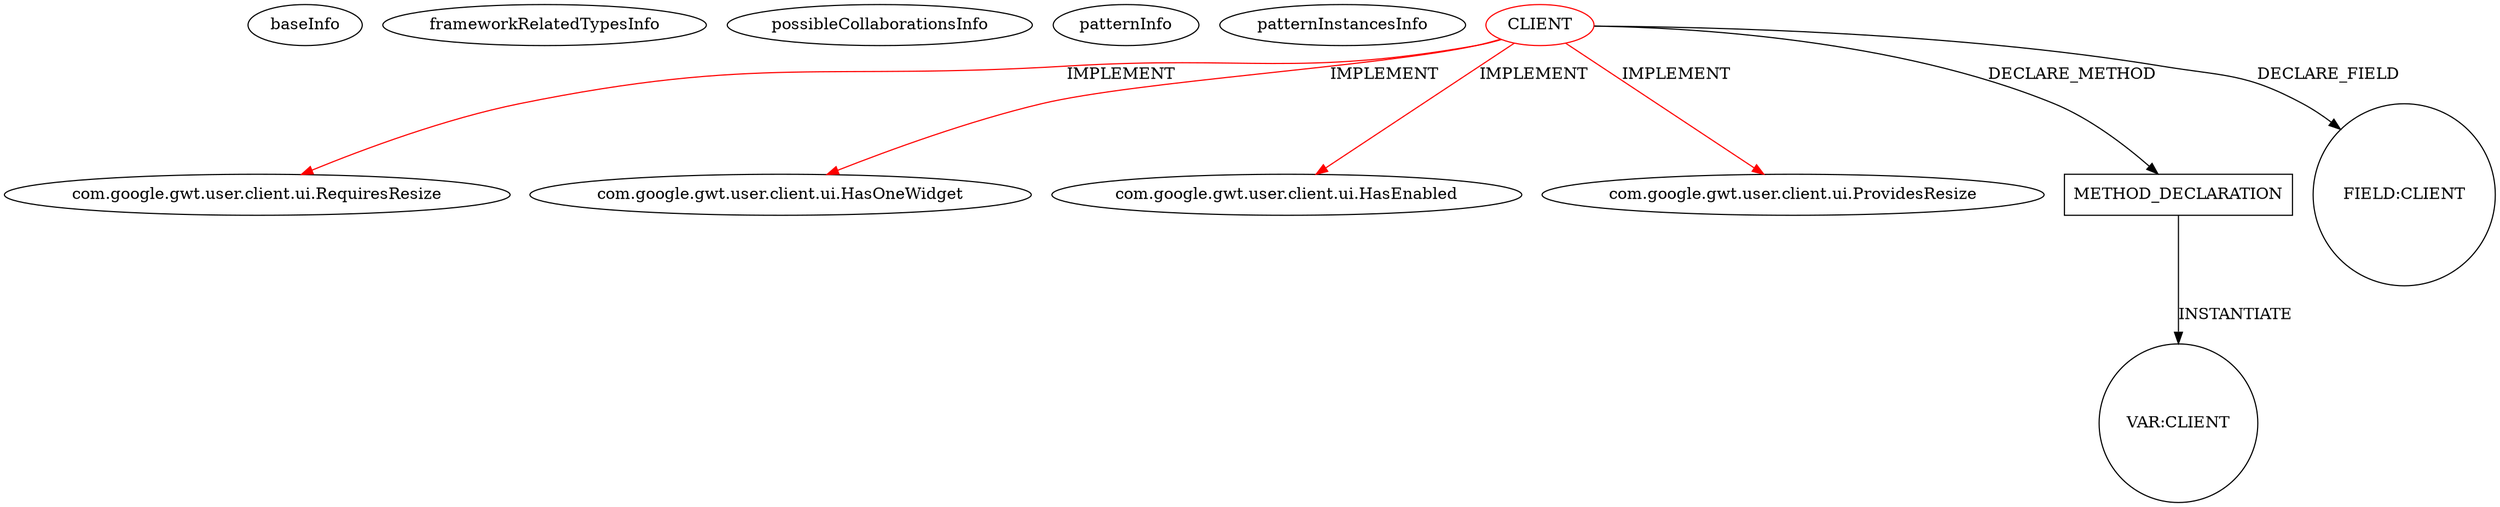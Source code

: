 digraph {
baseInfo[graphId=450,category="pattern",isAnonymous=false,possibleRelation=false]
frameworkRelatedTypesInfo[0="com.google.gwt.user.client.ui.ProvidesResize",1="com.google.gwt.user.client.ui.RequiresResize",2="com.google.gwt.user.client.ui.HasOneWidget",3="com.google.gwt.user.client.ui.HasEnabled"]
possibleCollaborationsInfo[]
patternInfo[frequency=2.0,patternRootClient=0]
patternInstancesInfo[0="kospiotr-gwt-layout-designer~/kospiotr-gwt-layout-designer/gwt-layout-designer-master/src/main/java/pl/pkosmowski/gxtshowcase/client/MainPanel.java~MainPanel~3417",1="rdomingonl-layoutTest~/rdomingonl-layoutTest/layoutTest-master/src/main/java/nl/tc/rd/exp/layouttest/client/mvp/view/WidgetDesignerView.java~WidgetDesignerView~4344"]
6[label="com.google.gwt.user.client.ui.RequiresResize",vertexType="FRAMEWORK_INTERFACE_TYPE",isFrameworkType=false]
0[label="CLIENT",vertexType="ROOT_CLIENT_CLASS_DECLARATION",isFrameworkType=false,color=red]
8[label="com.google.gwt.user.client.ui.HasOneWidget",vertexType="FRAMEWORK_INTERFACE_TYPE",isFrameworkType=false]
3[label="com.google.gwt.user.client.ui.HasEnabled",vertexType="FRAMEWORK_INTERFACE_TYPE",isFrameworkType=false]
7[label="com.google.gwt.user.client.ui.ProvidesResize",vertexType="FRAMEWORK_INTERFACE_TYPE",isFrameworkType=false]
63[label="METHOD_DECLARATION",vertexType="CLIENT_METHOD_DECLARATION",isFrameworkType=false,shape=box]
65[label="VAR:CLIENT",vertexType="VARIABLE_EXPRESION",isFrameworkType=false,shape=circle]
41[label="FIELD:CLIENT",vertexType="FIELD_DECLARATION",isFrameworkType=false,shape=circle]
0->7[label="IMPLEMENT",color=red]
0->41[label="DECLARE_FIELD"]
63->65[label="INSTANTIATE"]
0->6[label="IMPLEMENT",color=red]
0->63[label="DECLARE_METHOD"]
0->8[label="IMPLEMENT",color=red]
0->3[label="IMPLEMENT",color=red]
}

